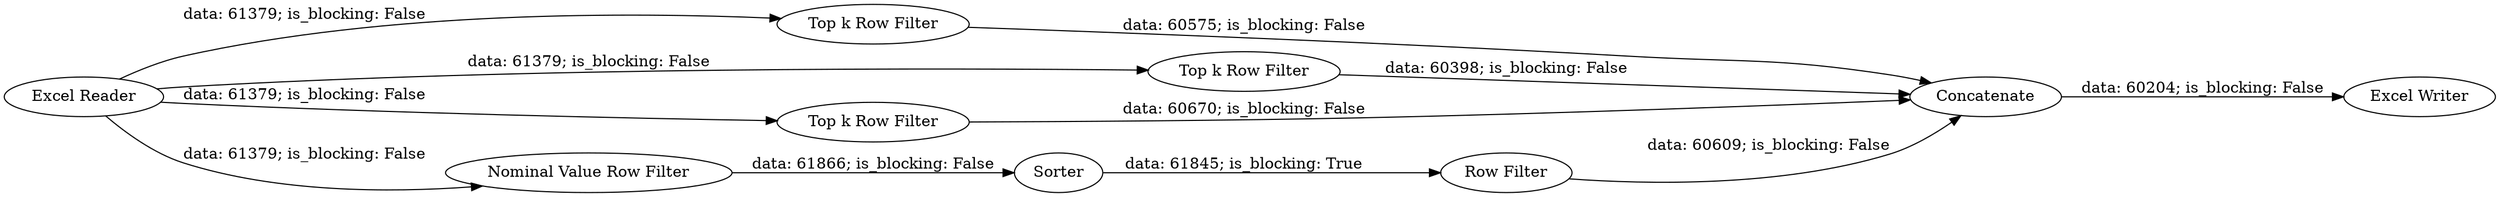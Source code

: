 digraph {
	"963887035440696331_1" [label="Excel Reader"]
	"963887035440696331_7" [label=Concatenate]
	"963887035440696331_3" [label="Top k Row Filter"]
	"963887035440696331_9" [label=Sorter]
	"963887035440696331_10" [label="Row Filter"]
	"963887035440696331_13" [label="Excel Writer"]
	"963887035440696331_4" [label="Top k Row Filter"]
	"963887035440696331_2" [label="Top k Row Filter"]
	"963887035440696331_12" [label="Nominal Value Row Filter"]
	"963887035440696331_4" -> "963887035440696331_7" [label="data: 60398; is_blocking: False"]
	"963887035440696331_1" -> "963887035440696331_12" [label="data: 61379; is_blocking: False"]
	"963887035440696331_1" -> "963887035440696331_3" [label="data: 61379; is_blocking: False"]
	"963887035440696331_9" -> "963887035440696331_10" [label="data: 61845; is_blocking: True"]
	"963887035440696331_1" -> "963887035440696331_4" [label="data: 61379; is_blocking: False"]
	"963887035440696331_2" -> "963887035440696331_7" [label="data: 60670; is_blocking: False"]
	"963887035440696331_3" -> "963887035440696331_7" [label="data: 60575; is_blocking: False"]
	"963887035440696331_10" -> "963887035440696331_7" [label="data: 60609; is_blocking: False"]
	"963887035440696331_7" -> "963887035440696331_13" [label="data: 60204; is_blocking: False"]
	"963887035440696331_1" -> "963887035440696331_2" [label="data: 61379; is_blocking: False"]
	"963887035440696331_12" -> "963887035440696331_9" [label="data: 61866; is_blocking: False"]
	rankdir=LR
}
